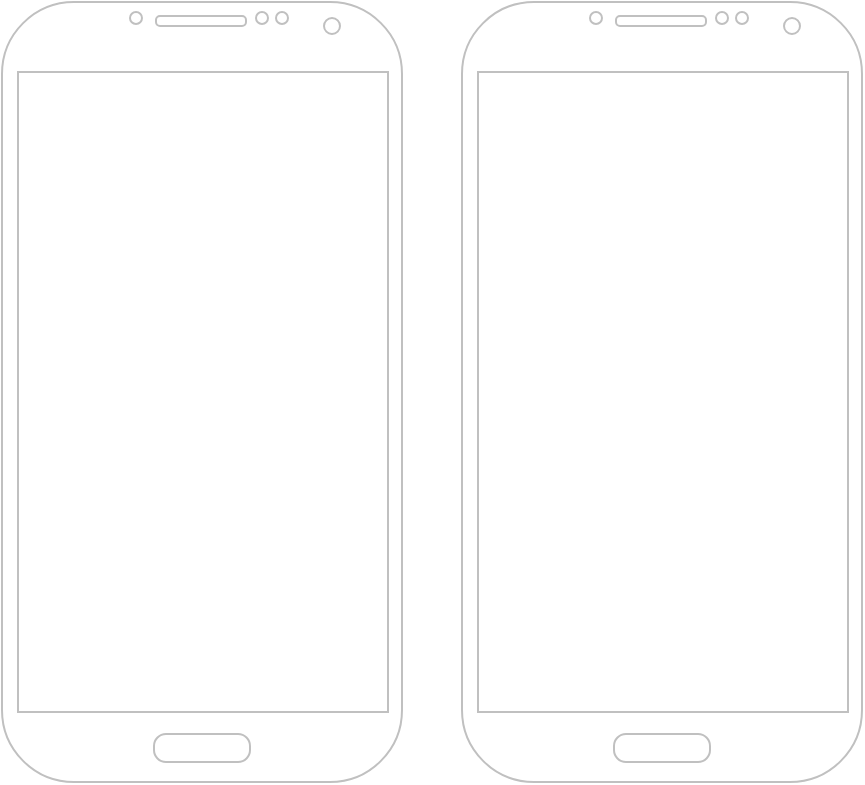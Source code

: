 <mxfile version="17.3.0" type="github">
  <diagram id="82QFJBDEPz6zvyBv5BAl" name="Page-1">
    <mxGraphModel dx="1022" dy="548" grid="1" gridSize="10" guides="1" tooltips="1" connect="1" arrows="1" fold="1" page="1" pageScale="1" pageWidth="827" pageHeight="1169" math="0" shadow="0">
      <root>
        <mxCell id="0" />
        <mxCell id="1" parent="0" />
        <mxCell id="1HBcHDyOb9saK0gviChO-1" value="" style="verticalLabelPosition=bottom;verticalAlign=top;html=1;shadow=0;dashed=0;strokeWidth=1;shape=mxgraph.android.phone2;strokeColor=#c0c0c0;" vertex="1" parent="1">
          <mxGeometry x="40" y="30" width="200" height="390" as="geometry" />
        </mxCell>
        <mxCell id="1HBcHDyOb9saK0gviChO-2" value="" style="verticalLabelPosition=bottom;verticalAlign=top;html=1;shadow=0;dashed=0;strokeWidth=1;shape=mxgraph.android.phone2;strokeColor=#c0c0c0;" vertex="1" parent="1">
          <mxGeometry x="270" y="30" width="200" height="390" as="geometry" />
        </mxCell>
      </root>
    </mxGraphModel>
  </diagram>
</mxfile>
